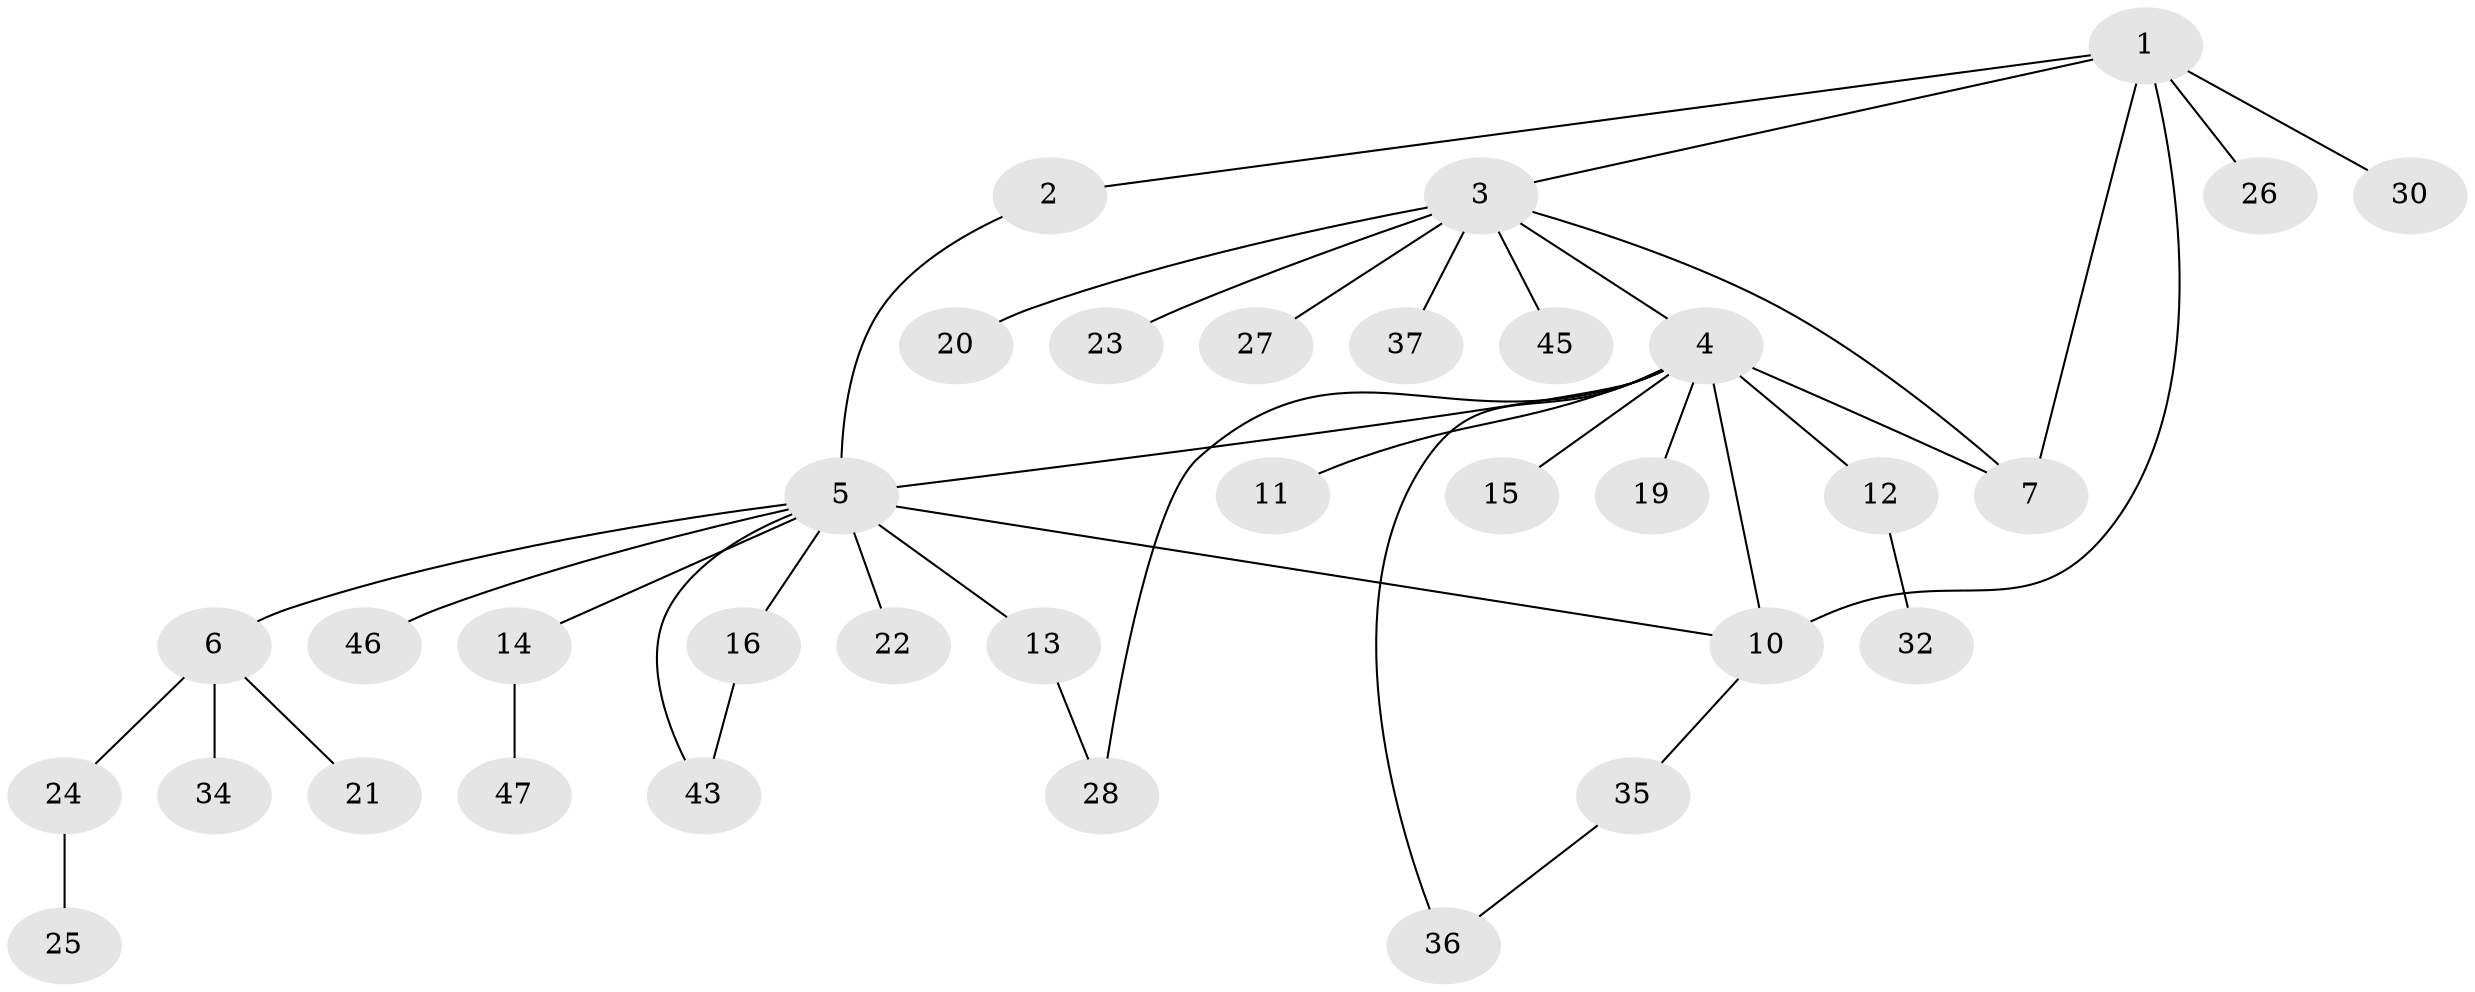 // original degree distribution, {8: 0.020833333333333332, 2: 0.1875, 7: 0.041666666666666664, 4: 0.020833333333333332, 5: 0.020833333333333332, 3: 0.14583333333333334, 10: 0.020833333333333332, 6: 0.041666666666666664, 1: 0.5}
// Generated by graph-tools (version 1.1) at 2025/42/03/06/25 10:42:07]
// undirected, 34 vertices, 41 edges
graph export_dot {
graph [start="1"]
  node [color=gray90,style=filled];
  1 [super="+31"];
  2;
  3 [super="+18"];
  4 [super="+8"];
  5 [super="+9"];
  6 [super="+17"];
  7 [super="+40"];
  10 [super="+38"];
  11;
  12 [super="+33"];
  13 [super="+44"];
  14 [super="+42"];
  15;
  16 [super="+41"];
  19 [super="+29"];
  20;
  21;
  22;
  23;
  24;
  25 [super="+39"];
  26;
  27;
  28;
  30;
  32;
  34;
  35 [super="+48"];
  36;
  37;
  43;
  45;
  46;
  47;
  1 -- 2;
  1 -- 3;
  1 -- 7;
  1 -- 10 [weight=2];
  1 -- 26;
  1 -- 30;
  2 -- 5;
  3 -- 4;
  3 -- 20;
  3 -- 23;
  3 -- 37;
  3 -- 27;
  3 -- 45;
  3 -- 7;
  4 -- 5 [weight=2];
  4 -- 10 [weight=2];
  4 -- 36;
  4 -- 7;
  4 -- 11;
  4 -- 12;
  4 -- 15;
  4 -- 19;
  4 -- 28;
  5 -- 6;
  5 -- 13;
  5 -- 43;
  5 -- 16;
  5 -- 22;
  5 -- 14;
  5 -- 10;
  5 -- 46;
  6 -- 21;
  6 -- 24;
  6 -- 34;
  10 -- 35;
  12 -- 32;
  13 -- 28;
  14 -- 47;
  16 -- 43;
  24 -- 25;
  35 -- 36;
}
